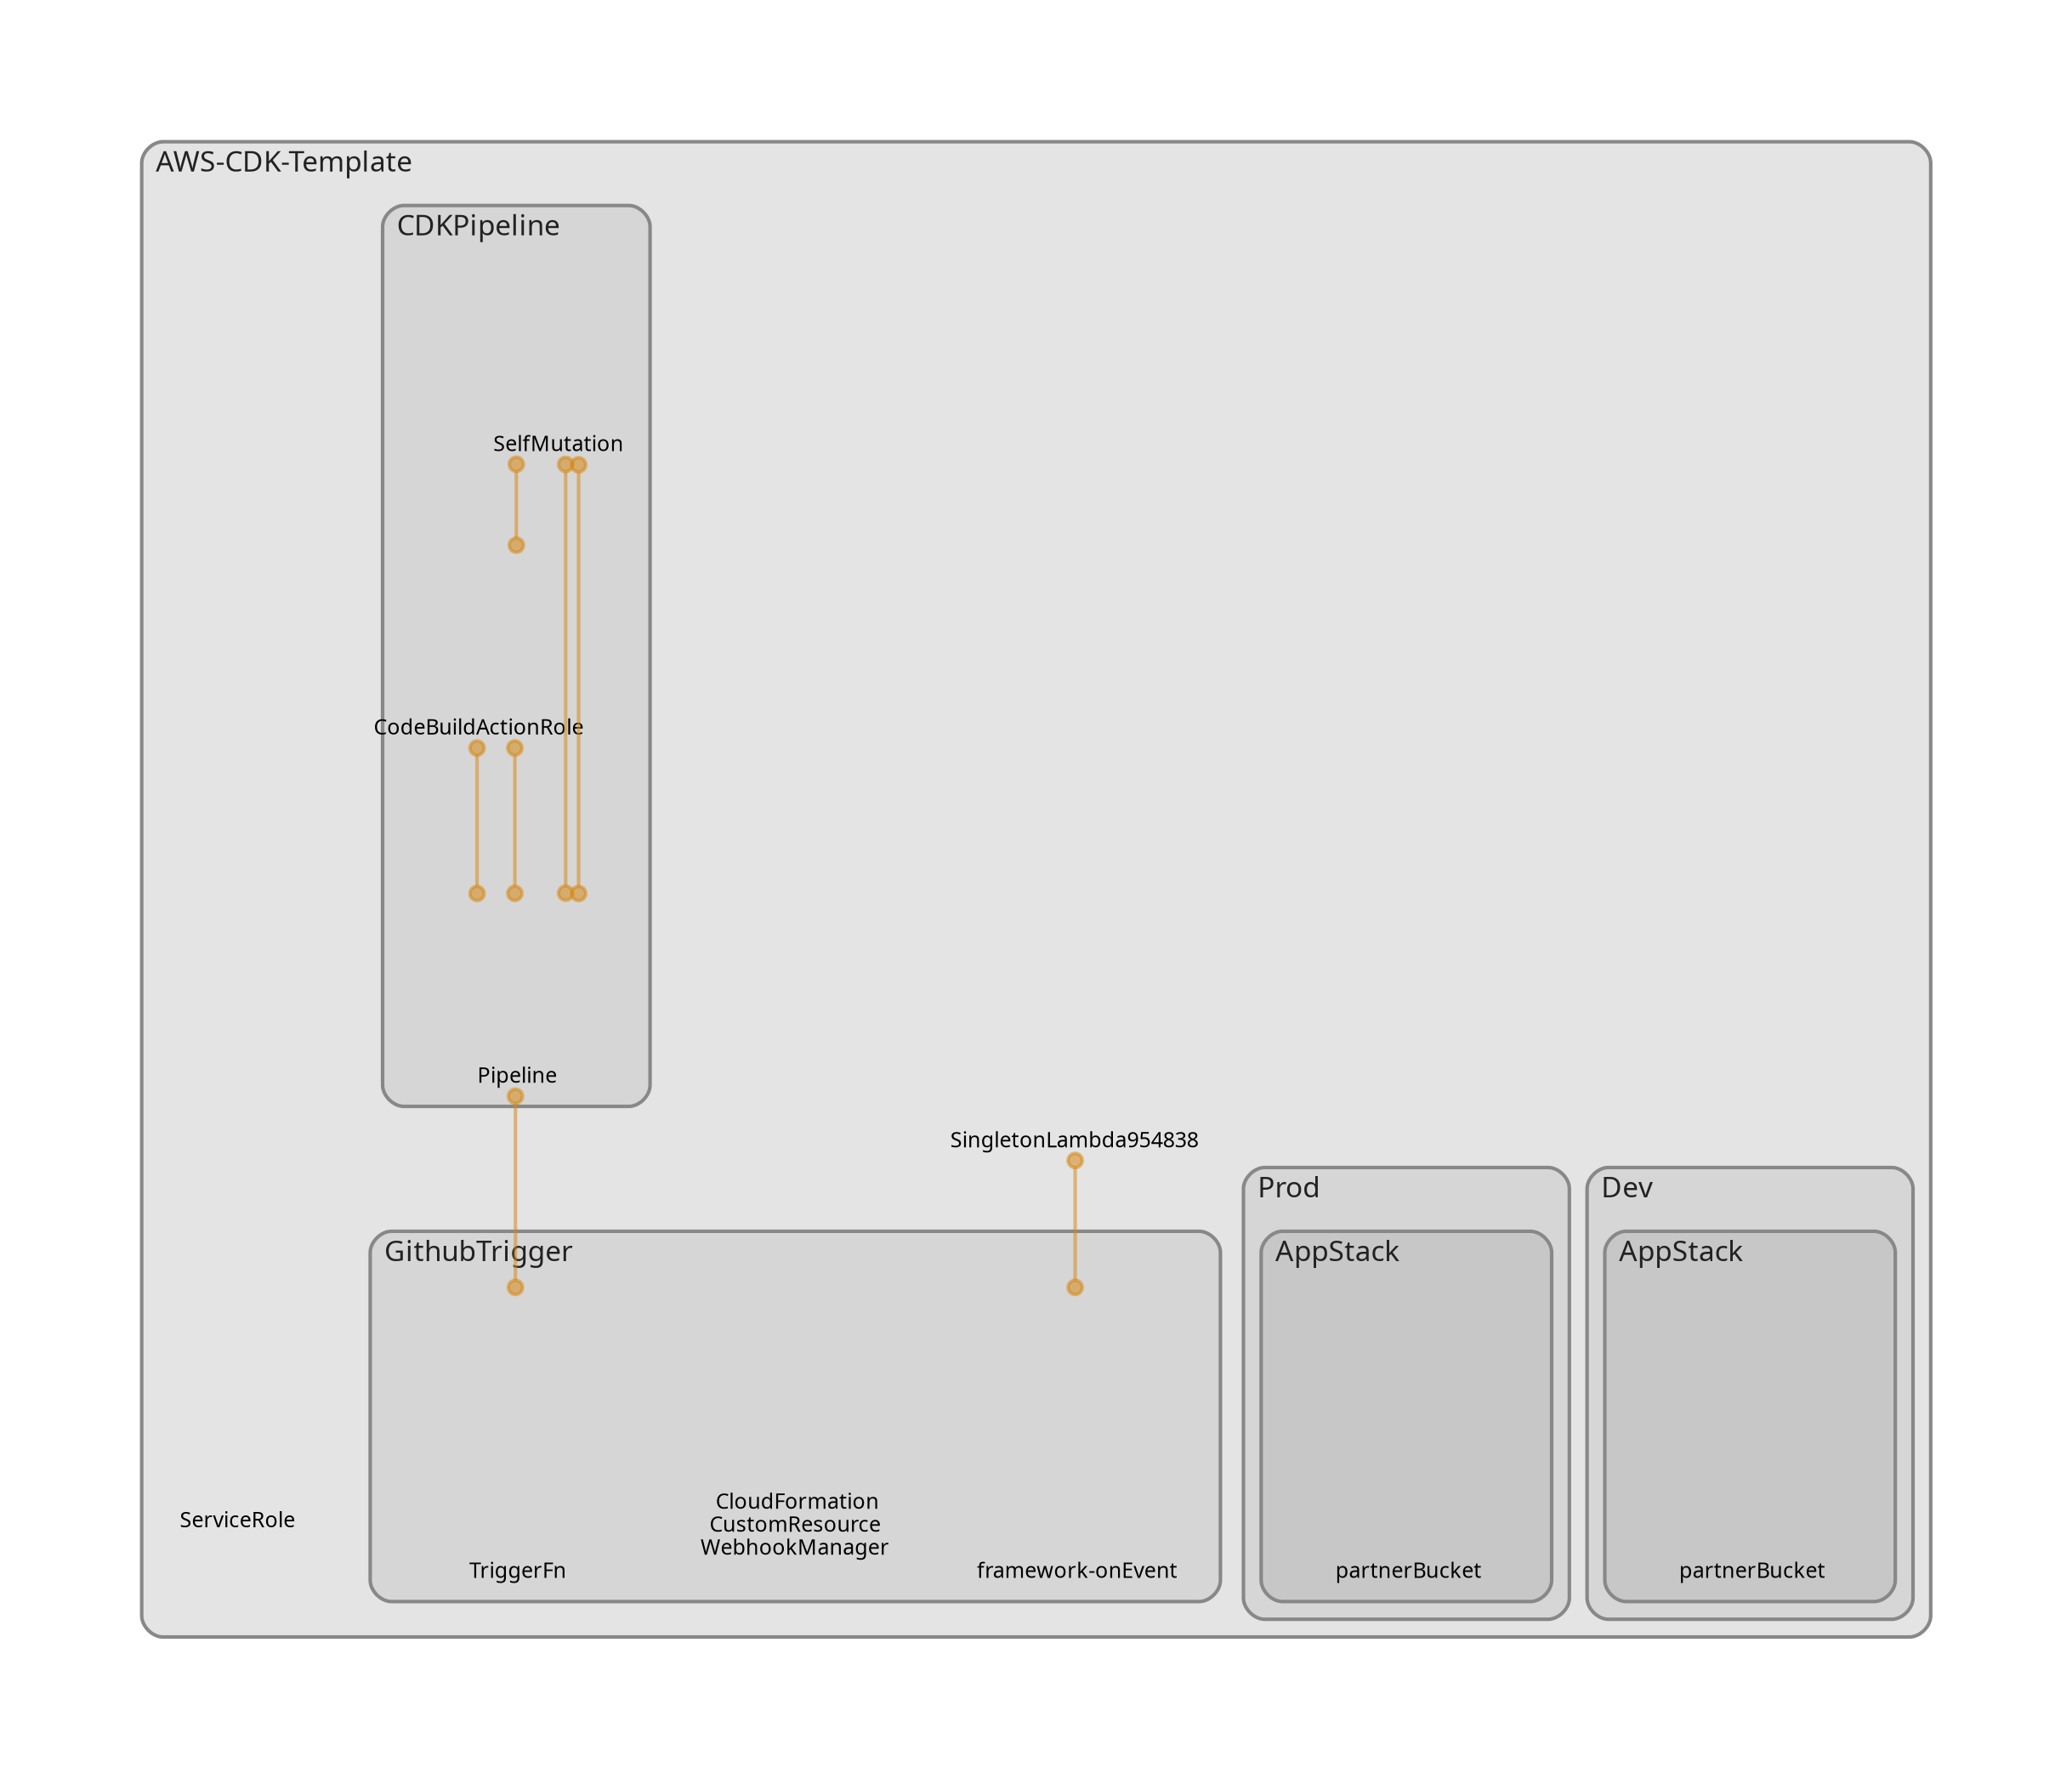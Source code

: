 digraph "Diagram" {
  splines = "ortho";
  pad = "1.0";
  nodesep = "0.60";
  ranksep = "0.75";
  fontname = "Sans-Serif";
  fontsize = "15";
  dpi = "200";
  rankdir = "BT";
  compound = "true";
  fontcolor = "#222222";
  edge [
    color = "#D5871488",
    penwidth = 2,
    arrowhead = "dot",
    arrowtail = "dot",
  ];
  node [
    shape = "box",
    style = "rounded",
    fixedsize = true,
    width = 1.7,
    height = 1.7,
    labelloc = "c",
    imagescale = true,
    fontname = "Sans-Serif",
    fontsize = 8,
    margin = 8,
  ];
  subgraph "AWS-CDK-Template" {
    subgraph "cluster-SubGraph.AWS-CDK-Template" {
      graph [
        label = "AWS-CDK-Template",
        labelloc = "b",
        labeljust = "l",
        margin = "10",
        fontsize = "16",
        penwidth = "2",
        pencolor = "#888888",
        style = "filled,rounded",
        fillcolor = "#e4e4e4",
      ];
      "AWS-CDK-Template/SingletonLambda9548389087724e42a3ec3a06b1234567" [
        label = "\nSingletonLambda954838",
        fontsize = 12,
        image = "/Users/norman.khine/.npm/_npx/b98735c91b702b55/node_modules/cdk-dia/icons/aws/Service/Arch_Compute/64/Arch_AWS-Lambda_64@5x.png",
        imagescale = "true",
        imagepos = "tc",
        penwidth = "0",
        shape = "node",
        fixedsize = "true",
        labelloc = "b",
        width = 2,
        height = 2.4819999999999998,
      ];
      "AWS-CDK-Template/LogRetentionaae0aa3c5b4d4f87b02d85b201efdd8a/ServiceRole" [
        label = " ServiceRole",
        fontsize = 12,
        image = "/Users/norman.khine/.npm/_npx/b98735c91b702b55/node_modules/cdk-dia/icons/aws/Service/Arch_Security-Identity-Compliance/64/Arch_AWS-Identity-and-Access-Management_64@5x.png",
        imagescale = "true",
        imagepos = "tc",
        penwidth = "0",
        shape = "node",
        fixedsize = "true",
        labelloc = "b",
        width = 1.2,
        height = 1.466,
      ];
      subgraph "cluster-SubGraph.CDKPipeline" {
        graph [
          label = "CDKPipeline",
          labelloc = "b",
          labeljust = "l",
          margin = "10",
          fontsize = "16",
          penwidth = "2",
          pencolor = "#888888",
          style = "filled,rounded",
          fillcolor = "#d6d6d6",
        ];
        "AWS-CDK-Template/CDKPipeline/Pipeline" [
          label = " Pipeline",
          fontsize = 12,
          image = "/Users/norman.khine/.npm/_npx/b98735c91b702b55/node_modules/cdk-dia/icons/aws/Service/Arch_Developer- Tools/64/Arch_AWS-CodePipeline_64@5x.png",
          imagescale = "true",
          imagepos = "tc",
          penwidth = "0",
          shape = "node",
          fixedsize = "true",
          labelloc = "b",
          width = 1.2,
          height = 1.466,
        ];
        "AWS-CDK-Template/CDKPipeline/CodeBuildActionRole" [
          label = " CodeBuildActionRole",
          fontsize = 12,
          image = "/Users/norman.khine/.npm/_npx/b98735c91b702b55/node_modules/cdk-dia/icons/aws/Service/Arch_Security-Identity-Compliance/64/Arch_AWS-Identity-and-Access-Management_64@5x.png",
          imagescale = "true",
          imagepos = "tc",
          penwidth = "0",
          shape = "node",
          fixedsize = "true",
          labelloc = "b",
          width = 1.2,
          height = 1.466,
        ];
        "AWS-CDK-Template/CDKPipeline/UpdatePipeline/SelfMutation" [
          label = " SelfMutation",
          fontsize = 12,
          image = "/Users/norman.khine/.npm/_npx/b98735c91b702b55/node_modules/cdk-dia/icons/aws/Service/Arch_Developer- Tools/64/Arch_Amazon-CodeBuild_64@5x.png",
          imagescale = "true",
          imagepos = "tc",
          penwidth = "0",
          shape = "node",
          fixedsize = "true",
          labelloc = "b",
          width = 1.2,
          height = 1.466,
        ];
      }
      subgraph "cluster-SubGraph.Dev" {
        graph [
          label = "Dev",
          labelloc = "b",
          labeljust = "l",
          margin = "10",
          fontsize = "16",
          penwidth = "2",
          pencolor = "#888888",
          style = "filled,rounded",
          fillcolor = "#d6d6d6",
        ];
        subgraph "cluster-SubGraph.AppStack" {
          graph [
            label = "AppStack",
            labelloc = "b",
            labeljust = "l",
            margin = "10",
            fontsize = "16",
            penwidth = "2",
            pencolor = "#888888",
            style = "filled,rounded",
            fillcolor = "#c7c7c7",
          ];
          "AWS-CDK-Template/Dev/AppStack/partnerBucket" [
            label = " partnerBucket",
            fontsize = 12,
            image = "/Users/norman.khine/.npm/_npx/b98735c91b702b55/node_modules/cdk-dia/icons/aws/Service/Arch_Storage/64/Arch_Amazon-S3-Standard_64@5x.png",
            imagescale = "true",
            imagepos = "tc",
            penwidth = "0",
            shape = "node",
            fixedsize = "true",
            labelloc = "b",
            width = 2,
            height = 2.266,
          ];
        }
      }
      subgraph "cluster-SubGraph.Prod" {
        graph [
          label = "Prod",
          labelloc = "b",
          labeljust = "l",
          margin = "10",
          fontsize = "16",
          penwidth = "2",
          pencolor = "#888888",
          style = "filled,rounded",
          fillcolor = "#d6d6d6",
        ];
        subgraph "cluster-SubGraph.AppStack" {
          graph [
            label = "AppStack",
            labelloc = "b",
            labeljust = "l",
            margin = "10",
            fontsize = "16",
            penwidth = "2",
            pencolor = "#888888",
            style = "filled,rounded",
            fillcolor = "#c7c7c7",
          ];
          "AWS-CDK-Template/Prod/AppStack/partnerBucket" [
            label = " partnerBucket",
            fontsize = 12,
            image = "/Users/norman.khine/.npm/_npx/b98735c91b702b55/node_modules/cdk-dia/icons/aws/Service/Arch_Storage/64/Arch_Amazon-S3-Standard_64@5x.png",
            imagescale = "true",
            imagepos = "tc",
            penwidth = "0",
            shape = "node",
            fixedsize = "true",
            labelloc = "b",
            width = 2,
            height = 2.266,
          ];
        }
      }
      subgraph "cluster-SubGraph.GithubTrigger" {
        graph [
          label = "GithubTrigger",
          labelloc = "b",
          labeljust = "l",
          margin = "10",
          fontsize = "16",
          penwidth = "2",
          pencolor = "#888888",
          style = "filled,rounded",
          fillcolor = "#d6d6d6",
        ];
        "AWS-CDK-Template/GithubTrigger/TriggerFn" [
          label = " TriggerFn",
          fontsize = 12,
          image = "/Users/norman.khine/.npm/_npx/b98735c91b702b55/node_modules/cdk-dia/icons/aws/Service/Arch_Compute/64/Arch_AWS-Lambda_64@5x.png",
          imagescale = "true",
          imagepos = "tc",
          penwidth = "0",
          shape = "node",
          fixedsize = "true",
          labelloc = "b",
          width = 2,
          height = 2.266,
        ];
        "AWS-CDK-Template/GithubTrigger/WebhookManager" [
          label = " CloudFormation\nCustomResource\nWebhookManager",
          fontsize = 12,
          image = "/Users/norman.khine/.npm/_npx/b98735c91b702b55/node_modules/cdk-dia/icons/aws/Service/Arch_Management-Governance/64/Arch_AWS-CloudFormation_64@5x.png",
          imagescale = "true",
          imagepos = "tc",
          penwidth = "0",
          shape = "node",
          fixedsize = "true",
          labelloc = "b",
          width = 1.2,
          height = 1.898,
        ];
        "AWS-CDK-Template/GithubTrigger/WebhookManagerProvider/framework-onEvent" [
          label = " framework-onEvent",
          fontsize = 12,
          image = "/Users/norman.khine/.npm/_npx/b98735c91b702b55/node_modules/cdk-dia/icons/aws/Service/Arch_Compute/64/Arch_AWS-Lambda_64@5x.png",
          imagescale = "true",
          imagepos = "tc",
          penwidth = "0",
          shape = "node",
          fixedsize = "true",
          labelloc = "b",
          width = 2,
          height = 2.266,
        ];
      }
    }
  }
  "AWS-CDK-Template/CDKPipeline/Pipeline" -> "AWS-CDK-Template/CDKPipeline/CodeBuildActionRole" [
    dir = "both",
  ];
  "AWS-CDK-Template/CDKPipeline/Pipeline" -> "AWS-CDK-Template/CDKPipeline/UpdatePipeline/SelfMutation" [
    dir = "both",
  ];
  "AWS-CDK-Template/CDKPipeline/CodeBuildActionRole" -> "AWS-CDK-Template/CDKPipeline/Pipeline" [
    dir = "both",
  ];
  "AWS-CDK-Template/CDKPipeline/CodeBuildActionRole" -> "AWS-CDK-Template/CDKPipeline/UpdatePipeline/SelfMutation" [
    dir = "both",
  ];
  "AWS-CDK-Template/CDKPipeline/UpdatePipeline/SelfMutation" -> "AWS-CDK-Template/CDKPipeline/Pipeline" [
    dir = "both",
  ];
  "AWS-CDK-Template/GithubTrigger/TriggerFn" -> "AWS-CDK-Template/CDKPipeline/Pipeline" [
    dir = "both",
  ];
  "AWS-CDK-Template/GithubTrigger/WebhookManagerProvider/framework-onEvent" -> "AWS-CDK-Template/SingletonLambda9548389087724e42a3ec3a06b1234567" [
    dir = "both",
  ];
}